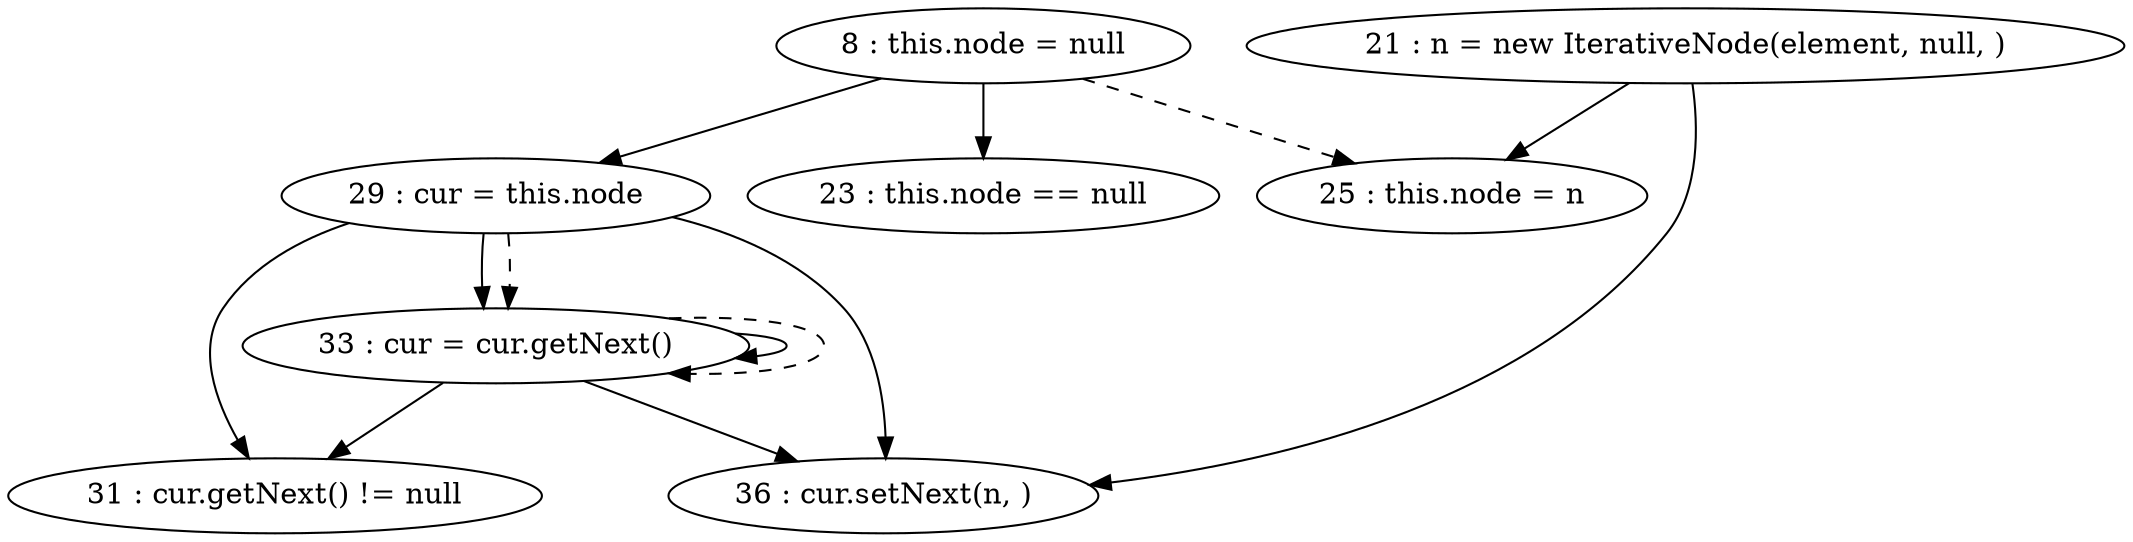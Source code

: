 digraph G {
"8 : this.node = null"
"8 : this.node = null" -> "29 : cur = this.node"
"8 : this.node = null" -> "23 : this.node == null"
"8 : this.node = null" -> "25 : this.node = n" [style=dashed]
"21 : n = new IterativeNode(element, null, )"
"21 : n = new IterativeNode(element, null, )" -> "25 : this.node = n"
"21 : n = new IterativeNode(element, null, )" -> "36 : cur.setNext(n, )"
"23 : this.node == null"
"25 : this.node = n"
"29 : cur = this.node"
"29 : cur = this.node" -> "31 : cur.getNext() != null"
"29 : cur = this.node" -> "33 : cur = cur.getNext()"
"29 : cur = this.node" -> "36 : cur.setNext(n, )"
"29 : cur = this.node" -> "33 : cur = cur.getNext()" [style=dashed]
"31 : cur.getNext() != null"
"33 : cur = cur.getNext()"
"33 : cur = cur.getNext()" -> "31 : cur.getNext() != null"
"33 : cur = cur.getNext()" -> "33 : cur = cur.getNext()"
"33 : cur = cur.getNext()" -> "36 : cur.setNext(n, )"
"33 : cur = cur.getNext()" -> "33 : cur = cur.getNext()" [style=dashed]
"31 : cur.getNext() != null"
"36 : cur.setNext(n, )"
}